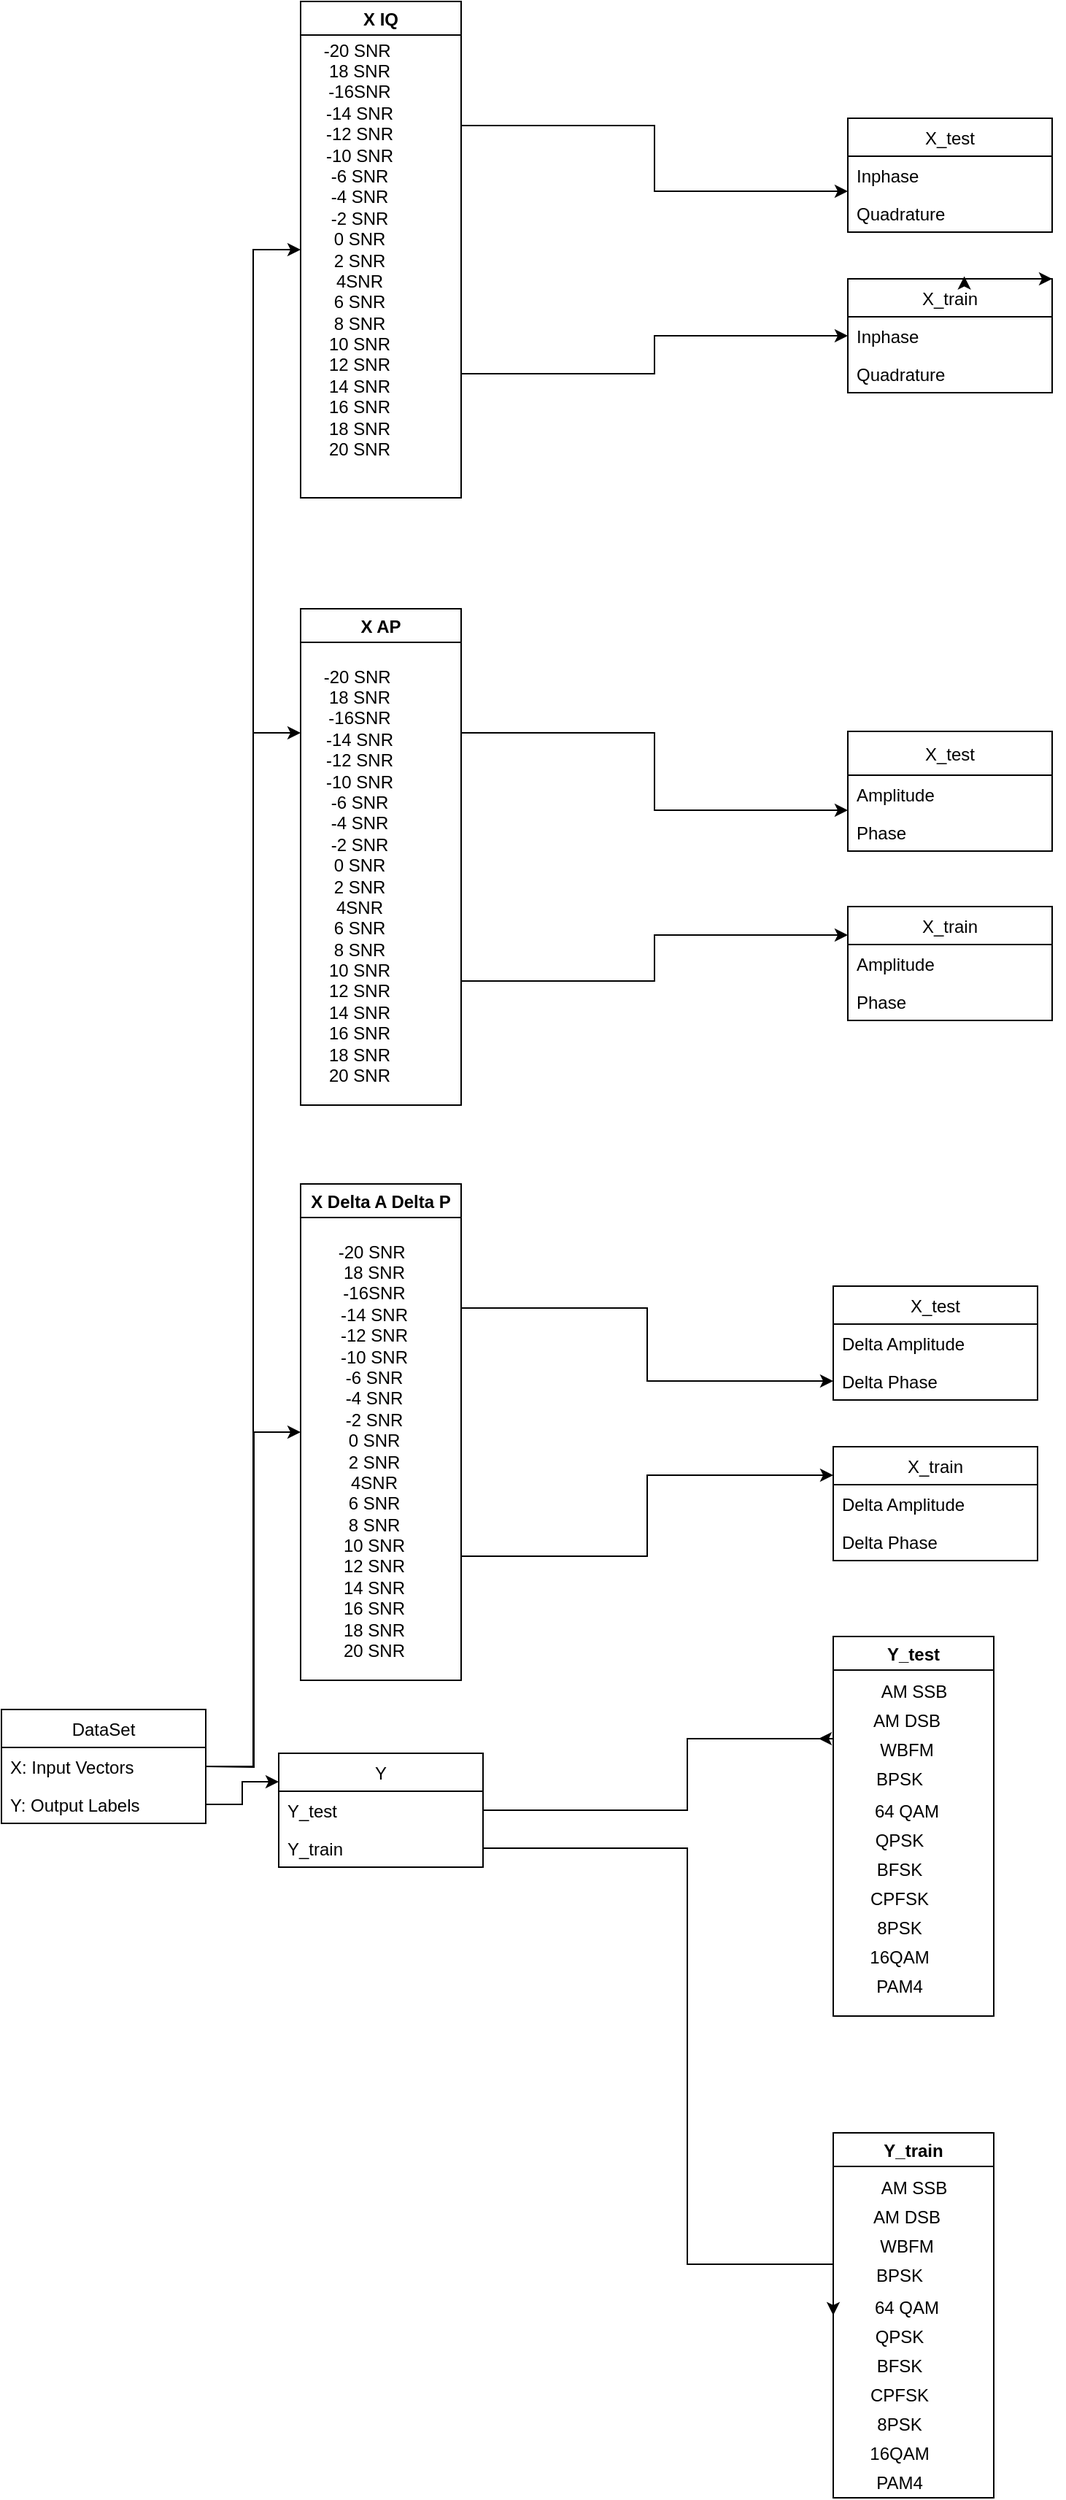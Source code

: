 <mxfile version="14.7.3" type="github">
  <diagram id="C5RBs43oDa-KdzZeNtuy" name="Page-1">
    <mxGraphModel dx="4088" dy="3069" grid="1" gridSize="10" guides="1" tooltips="1" connect="1" arrows="1" fold="1" page="1" pageScale="1" pageWidth="827" pageHeight="1169" math="0" shadow="0">
      <root>
        <mxCell id="WIyWlLk6GJQsqaUBKTNV-0" />
        <mxCell id="WIyWlLk6GJQsqaUBKTNV-1" parent="WIyWlLk6GJQsqaUBKTNV-0" />
        <mxCell id="sNdO-N4uLc9RXzIMHpv_-0" value="X_test" style="swimlane;fontStyle=0;childLayout=stackLayout;horizontal=1;startSize=26;horizontalStack=0;resizeParent=1;resizeParentMax=0;resizeLast=0;collapsible=1;marginBottom=0;" vertex="1" parent="WIyWlLk6GJQsqaUBKTNV-1">
          <mxGeometry x="590" y="200" width="140" height="78" as="geometry" />
        </mxCell>
        <mxCell id="sNdO-N4uLc9RXzIMHpv_-1" value="Delta Amplitude" style="text;strokeColor=none;fillColor=none;align=left;verticalAlign=top;spacingLeft=4;spacingRight=4;overflow=hidden;rotatable=0;points=[[0,0.5],[1,0.5]];portConstraint=eastwest;" vertex="1" parent="sNdO-N4uLc9RXzIMHpv_-0">
          <mxGeometry y="26" width="140" height="26" as="geometry" />
        </mxCell>
        <mxCell id="sNdO-N4uLc9RXzIMHpv_-2" value="Delta Phase" style="text;strokeColor=none;fillColor=none;align=left;verticalAlign=top;spacingLeft=4;spacingRight=4;overflow=hidden;rotatable=0;points=[[0,0.5],[1,0.5]];portConstraint=eastwest;" vertex="1" parent="sNdO-N4uLc9RXzIMHpv_-0">
          <mxGeometry y="52" width="140" height="26" as="geometry" />
        </mxCell>
        <mxCell id="sNdO-N4uLc9RXzIMHpv_-3" value="DataSet" style="swimlane;fontStyle=0;childLayout=stackLayout;horizontal=1;startSize=26;horizontalStack=0;resizeParent=1;resizeParentMax=0;resizeLast=0;collapsible=1;marginBottom=0;" vertex="1" parent="WIyWlLk6GJQsqaUBKTNV-1">
          <mxGeometry x="20" y="490" width="140" height="78" as="geometry">
            <mxRectangle x="200" y="140" width="50" height="26" as="alternateBounds" />
          </mxGeometry>
        </mxCell>
        <mxCell id="sNdO-N4uLc9RXzIMHpv_-4" value="X: Input Vectors" style="text;strokeColor=none;fillColor=none;align=left;verticalAlign=top;spacingLeft=4;spacingRight=4;overflow=hidden;rotatable=0;points=[[0,0.5],[1,0.5]];portConstraint=eastwest;" vertex="1" parent="sNdO-N4uLc9RXzIMHpv_-3">
          <mxGeometry y="26" width="140" height="26" as="geometry" />
        </mxCell>
        <mxCell id="sNdO-N4uLc9RXzIMHpv_-5" value="Y: Output Labels" style="text;strokeColor=none;fillColor=none;align=left;verticalAlign=top;spacingLeft=4;spacingRight=4;overflow=hidden;rotatable=0;points=[[0,0.5],[1,0.5]];portConstraint=eastwest;" vertex="1" parent="sNdO-N4uLc9RXzIMHpv_-3">
          <mxGeometry y="52" width="140" height="26" as="geometry" />
        </mxCell>
        <mxCell id="sNdO-N4uLc9RXzIMHpv_-9" value="Y" style="swimlane;fontStyle=0;childLayout=stackLayout;horizontal=1;startSize=26;horizontalStack=0;resizeParent=1;resizeParentMax=0;resizeLast=0;collapsible=1;marginBottom=0;" vertex="1" parent="WIyWlLk6GJQsqaUBKTNV-1">
          <mxGeometry x="210" y="520" width="140" height="78" as="geometry">
            <mxRectangle x="200" y="140" width="50" height="26" as="alternateBounds" />
          </mxGeometry>
        </mxCell>
        <mxCell id="sNdO-N4uLc9RXzIMHpv_-10" value="Y_test" style="text;strokeColor=none;fillColor=none;align=left;verticalAlign=top;spacingLeft=4;spacingRight=4;overflow=hidden;rotatable=0;points=[[0,0.5],[1,0.5]];portConstraint=eastwest;" vertex="1" parent="sNdO-N4uLc9RXzIMHpv_-9">
          <mxGeometry y="26" width="140" height="26" as="geometry" />
        </mxCell>
        <mxCell id="sNdO-N4uLc9RXzIMHpv_-11" value="Y_train" style="text;strokeColor=none;fillColor=none;align=left;verticalAlign=top;spacingLeft=4;spacingRight=4;overflow=hidden;rotatable=0;points=[[0,0.5],[1,0.5]];portConstraint=eastwest;" vertex="1" parent="sNdO-N4uLc9RXzIMHpv_-9">
          <mxGeometry y="52" width="140" height="26" as="geometry" />
        </mxCell>
        <mxCell id="sNdO-N4uLc9RXzIMHpv_-13" style="edgeStyle=orthogonalEdgeStyle;rounded=0;orthogonalLoop=1;jettySize=auto;html=1;exitX=1;exitY=0.5;exitDx=0;exitDy=0;entryX=0;entryY=0.25;entryDx=0;entryDy=0;" edge="1" parent="WIyWlLk6GJQsqaUBKTNV-1" source="sNdO-N4uLc9RXzIMHpv_-5" target="sNdO-N4uLc9RXzIMHpv_-9">
          <mxGeometry relative="1" as="geometry" />
        </mxCell>
        <mxCell id="sNdO-N4uLc9RXzIMHpv_-14" value="X_train" style="swimlane;fontStyle=0;childLayout=stackLayout;horizontal=1;startSize=26;horizontalStack=0;resizeParent=1;resizeParentMax=0;resizeLast=0;collapsible=1;marginBottom=0;" vertex="1" parent="WIyWlLk6GJQsqaUBKTNV-1">
          <mxGeometry x="590" y="310" width="140" height="78" as="geometry" />
        </mxCell>
        <mxCell id="sNdO-N4uLc9RXzIMHpv_-15" value="Delta Amplitude" style="text;strokeColor=none;fillColor=none;align=left;verticalAlign=top;spacingLeft=4;spacingRight=4;overflow=hidden;rotatable=0;points=[[0,0.5],[1,0.5]];portConstraint=eastwest;" vertex="1" parent="sNdO-N4uLc9RXzIMHpv_-14">
          <mxGeometry y="26" width="140" height="26" as="geometry" />
        </mxCell>
        <mxCell id="sNdO-N4uLc9RXzIMHpv_-16" value="Delta Phase" style="text;strokeColor=none;fillColor=none;align=left;verticalAlign=top;spacingLeft=4;spacingRight=4;overflow=hidden;rotatable=0;points=[[0,0.5],[1,0.5]];portConstraint=eastwest;" vertex="1" parent="sNdO-N4uLc9RXzIMHpv_-14">
          <mxGeometry y="52" width="140" height="26" as="geometry" />
        </mxCell>
        <mxCell id="sNdO-N4uLc9RXzIMHpv_-18" style="edgeStyle=orthogonalEdgeStyle;rounded=0;orthogonalLoop=1;jettySize=auto;html=1;entryX=0;entryY=0.25;entryDx=0;entryDy=0;exitX=1;exitY=0.75;exitDx=0;exitDy=0;" edge="1" parent="WIyWlLk6GJQsqaUBKTNV-1" source="sNdO-N4uLc9RXzIMHpv_-76" target="sNdO-N4uLc9RXzIMHpv_-14">
          <mxGeometry relative="1" as="geometry">
            <mxPoint x="280" y="270" as="sourcePoint" />
          </mxGeometry>
        </mxCell>
        <mxCell id="sNdO-N4uLc9RXzIMHpv_-19" value="Y_test" style="swimlane;" vertex="1" parent="WIyWlLk6GJQsqaUBKTNV-1">
          <mxGeometry x="590" y="440" width="110" height="260" as="geometry" />
        </mxCell>
        <mxCell id="sNdO-N4uLc9RXzIMHpv_-20" value="AM DSB" style="text;html=1;align=center;verticalAlign=middle;resizable=0;points=[];autosize=1;strokeColor=none;" vertex="1" parent="sNdO-N4uLc9RXzIMHpv_-19">
          <mxGeometry x="20" y="48" width="60" height="20" as="geometry" />
        </mxCell>
        <mxCell id="sNdO-N4uLc9RXzIMHpv_-21" value="AM SSB" style="text;html=1;align=center;verticalAlign=middle;resizable=0;points=[];autosize=1;strokeColor=none;" vertex="1" parent="sNdO-N4uLc9RXzIMHpv_-19">
          <mxGeometry x="25" y="28" width="60" height="20" as="geometry" />
        </mxCell>
        <mxCell id="sNdO-N4uLc9RXzIMHpv_-22" value="QPSK" style="text;html=1;align=center;verticalAlign=middle;resizable=0;points=[];autosize=1;strokeColor=none;" vertex="1" parent="sNdO-N4uLc9RXzIMHpv_-19">
          <mxGeometry x="20" y="130" width="50" height="20" as="geometry" />
        </mxCell>
        <mxCell id="sNdO-N4uLc9RXzIMHpv_-23" value="BPSK" style="text;html=1;align=center;verticalAlign=middle;resizable=0;points=[];autosize=1;strokeColor=none;" vertex="1" parent="sNdO-N4uLc9RXzIMHpv_-19">
          <mxGeometry x="20" y="88" width="50" height="20" as="geometry" />
        </mxCell>
        <mxCell id="sNdO-N4uLc9RXzIMHpv_-24" value="WBFM" style="text;html=1;align=center;verticalAlign=middle;resizable=0;points=[];autosize=1;strokeColor=none;" vertex="1" parent="sNdO-N4uLc9RXzIMHpv_-19">
          <mxGeometry x="25" y="68" width="50" height="20" as="geometry" />
        </mxCell>
        <mxCell id="sNdO-N4uLc9RXzIMHpv_-25" value="16QAM" style="text;html=1;align=center;verticalAlign=middle;resizable=0;points=[];autosize=1;strokeColor=none;" vertex="1" parent="sNdO-N4uLc9RXzIMHpv_-19">
          <mxGeometry x="15" y="210" width="60" height="20" as="geometry" />
        </mxCell>
        <mxCell id="sNdO-N4uLc9RXzIMHpv_-26" value="BFSK" style="text;html=1;align=center;verticalAlign=middle;resizable=0;points=[];autosize=1;strokeColor=none;" vertex="1" parent="sNdO-N4uLc9RXzIMHpv_-19">
          <mxGeometry x="20" y="150" width="50" height="20" as="geometry" />
        </mxCell>
        <mxCell id="sNdO-N4uLc9RXzIMHpv_-27" value="CPFSK" style="text;html=1;align=center;verticalAlign=middle;resizable=0;points=[];autosize=1;strokeColor=none;" vertex="1" parent="sNdO-N4uLc9RXzIMHpv_-19">
          <mxGeometry x="15" y="170" width="60" height="20" as="geometry" />
        </mxCell>
        <mxCell id="sNdO-N4uLc9RXzIMHpv_-28" value="64 QAM" style="text;html=1;align=center;verticalAlign=middle;resizable=0;points=[];autosize=1;strokeColor=none;" vertex="1" parent="sNdO-N4uLc9RXzIMHpv_-19">
          <mxGeometry x="20" y="110" width="60" height="20" as="geometry" />
        </mxCell>
        <mxCell id="sNdO-N4uLc9RXzIMHpv_-29" value="8PSK" style="text;html=1;align=center;verticalAlign=middle;resizable=0;points=[];autosize=1;strokeColor=none;" vertex="1" parent="sNdO-N4uLc9RXzIMHpv_-19">
          <mxGeometry x="20" y="190" width="50" height="20" as="geometry" />
        </mxCell>
        <mxCell id="sNdO-N4uLc9RXzIMHpv_-30" value="PAM4" style="text;html=1;align=center;verticalAlign=middle;resizable=0;points=[];autosize=1;strokeColor=none;" vertex="1" parent="sNdO-N4uLc9RXzIMHpv_-19">
          <mxGeometry x="20" y="230" width="50" height="20" as="geometry" />
        </mxCell>
        <mxCell id="sNdO-N4uLc9RXzIMHpv_-31" value="Y_train" style="swimlane;" vertex="1" parent="WIyWlLk6GJQsqaUBKTNV-1">
          <mxGeometry x="590" y="780" width="110" height="250" as="geometry" />
        </mxCell>
        <mxCell id="sNdO-N4uLc9RXzIMHpv_-32" value="AM DSB" style="text;html=1;align=center;verticalAlign=middle;resizable=0;points=[];autosize=1;strokeColor=none;" vertex="1" parent="sNdO-N4uLc9RXzIMHpv_-31">
          <mxGeometry x="20" y="48" width="60" height="20" as="geometry" />
        </mxCell>
        <mxCell id="sNdO-N4uLc9RXzIMHpv_-33" value="AM SSB" style="text;html=1;align=center;verticalAlign=middle;resizable=0;points=[];autosize=1;strokeColor=none;" vertex="1" parent="sNdO-N4uLc9RXzIMHpv_-31">
          <mxGeometry x="25" y="28" width="60" height="20" as="geometry" />
        </mxCell>
        <mxCell id="sNdO-N4uLc9RXzIMHpv_-34" value="QPSK" style="text;html=1;align=center;verticalAlign=middle;resizable=0;points=[];autosize=1;strokeColor=none;" vertex="1" parent="sNdO-N4uLc9RXzIMHpv_-31">
          <mxGeometry x="20" y="130" width="50" height="20" as="geometry" />
        </mxCell>
        <mxCell id="sNdO-N4uLc9RXzIMHpv_-35" value="BPSK" style="text;html=1;align=center;verticalAlign=middle;resizable=0;points=[];autosize=1;strokeColor=none;" vertex="1" parent="sNdO-N4uLc9RXzIMHpv_-31">
          <mxGeometry x="20" y="88" width="50" height="20" as="geometry" />
        </mxCell>
        <mxCell id="sNdO-N4uLc9RXzIMHpv_-36" value="WBFM" style="text;html=1;align=center;verticalAlign=middle;resizable=0;points=[];autosize=1;strokeColor=none;" vertex="1" parent="sNdO-N4uLc9RXzIMHpv_-31">
          <mxGeometry x="25" y="68" width="50" height="20" as="geometry" />
        </mxCell>
        <mxCell id="sNdO-N4uLc9RXzIMHpv_-37" value="16QAM" style="text;html=1;align=center;verticalAlign=middle;resizable=0;points=[];autosize=1;strokeColor=none;" vertex="1" parent="sNdO-N4uLc9RXzIMHpv_-31">
          <mxGeometry x="15" y="210" width="60" height="20" as="geometry" />
        </mxCell>
        <mxCell id="sNdO-N4uLc9RXzIMHpv_-38" value="BFSK" style="text;html=1;align=center;verticalAlign=middle;resizable=0;points=[];autosize=1;strokeColor=none;" vertex="1" parent="sNdO-N4uLc9RXzIMHpv_-31">
          <mxGeometry x="20" y="150" width="50" height="20" as="geometry" />
        </mxCell>
        <mxCell id="sNdO-N4uLc9RXzIMHpv_-39" value="CPFSK" style="text;html=1;align=center;verticalAlign=middle;resizable=0;points=[];autosize=1;strokeColor=none;" vertex="1" parent="sNdO-N4uLc9RXzIMHpv_-31">
          <mxGeometry x="15" y="170" width="60" height="20" as="geometry" />
        </mxCell>
        <mxCell id="sNdO-N4uLc9RXzIMHpv_-40" value="64 QAM" style="text;html=1;align=center;verticalAlign=middle;resizable=0;points=[];autosize=1;strokeColor=none;" vertex="1" parent="sNdO-N4uLc9RXzIMHpv_-31">
          <mxGeometry x="20" y="110" width="60" height="20" as="geometry" />
        </mxCell>
        <mxCell id="sNdO-N4uLc9RXzIMHpv_-41" value="8PSK" style="text;html=1;align=center;verticalAlign=middle;resizable=0;points=[];autosize=1;strokeColor=none;" vertex="1" parent="sNdO-N4uLc9RXzIMHpv_-31">
          <mxGeometry x="20" y="190" width="50" height="20" as="geometry" />
        </mxCell>
        <mxCell id="sNdO-N4uLc9RXzIMHpv_-42" value="PAM4" style="text;html=1;align=center;verticalAlign=middle;resizable=0;points=[];autosize=1;strokeColor=none;" vertex="1" parent="sNdO-N4uLc9RXzIMHpv_-31">
          <mxGeometry x="20" y="230" width="50" height="20" as="geometry" />
        </mxCell>
        <mxCell id="sNdO-N4uLc9RXzIMHpv_-43" style="edgeStyle=orthogonalEdgeStyle;rounded=0;orthogonalLoop=1;jettySize=auto;html=1;exitX=1;exitY=0.5;exitDx=0;exitDy=0;" edge="1" parent="WIyWlLk6GJQsqaUBKTNV-1" source="sNdO-N4uLc9RXzIMHpv_-10">
          <mxGeometry relative="1" as="geometry">
            <mxPoint x="580" y="510" as="targetPoint" />
            <Array as="points">
              <mxPoint x="490" y="559" />
              <mxPoint x="490" y="510" />
              <mxPoint x="590" y="510" />
            </Array>
          </mxGeometry>
        </mxCell>
        <mxCell id="sNdO-N4uLc9RXzIMHpv_-44" style="edgeStyle=orthogonalEdgeStyle;rounded=0;orthogonalLoop=1;jettySize=auto;html=1;exitX=1;exitY=0.5;exitDx=0;exitDy=0;entryX=0;entryY=0.5;entryDx=0;entryDy=0;" edge="1" parent="WIyWlLk6GJQsqaUBKTNV-1" source="sNdO-N4uLc9RXzIMHpv_-11" target="sNdO-N4uLc9RXzIMHpv_-31">
          <mxGeometry relative="1" as="geometry">
            <Array as="points">
              <mxPoint x="490" y="585" />
              <mxPoint x="490" y="870" />
              <mxPoint x="590" y="870" />
            </Array>
          </mxGeometry>
        </mxCell>
        <mxCell id="sNdO-N4uLc9RXzIMHpv_-52" value="X_test" style="swimlane;fontStyle=0;childLayout=stackLayout;horizontal=1;startSize=30;horizontalStack=0;resizeParent=1;resizeParentMax=0;resizeLast=0;collapsible=1;marginBottom=0;" vertex="1" parent="WIyWlLk6GJQsqaUBKTNV-1">
          <mxGeometry x="600" y="-180" width="140" height="82" as="geometry" />
        </mxCell>
        <mxCell id="sNdO-N4uLc9RXzIMHpv_-53" value="Amplitude" style="text;strokeColor=none;fillColor=none;align=left;verticalAlign=top;spacingLeft=4;spacingRight=4;overflow=hidden;rotatable=0;points=[[0,0.5],[1,0.5]];portConstraint=eastwest;" vertex="1" parent="sNdO-N4uLc9RXzIMHpv_-52">
          <mxGeometry y="30" width="140" height="26" as="geometry" />
        </mxCell>
        <mxCell id="sNdO-N4uLc9RXzIMHpv_-54" value="Phase" style="text;strokeColor=none;fillColor=none;align=left;verticalAlign=top;spacingLeft=4;spacingRight=4;overflow=hidden;rotatable=0;points=[[0,0.5],[1,0.5]];portConstraint=eastwest;" vertex="1" parent="sNdO-N4uLc9RXzIMHpv_-52">
          <mxGeometry y="56" width="140" height="26" as="geometry" />
        </mxCell>
        <mxCell id="sNdO-N4uLc9RXzIMHpv_-55" value="X_train" style="swimlane;fontStyle=0;childLayout=stackLayout;horizontal=1;startSize=26;horizontalStack=0;resizeParent=1;resizeParentMax=0;resizeLast=0;collapsible=1;marginBottom=0;" vertex="1" parent="WIyWlLk6GJQsqaUBKTNV-1">
          <mxGeometry x="600" y="-60" width="140" height="78" as="geometry" />
        </mxCell>
        <mxCell id="sNdO-N4uLc9RXzIMHpv_-56" value="Amplitude" style="text;strokeColor=none;fillColor=none;align=left;verticalAlign=top;spacingLeft=4;spacingRight=4;overflow=hidden;rotatable=0;points=[[0,0.5],[1,0.5]];portConstraint=eastwest;" vertex="1" parent="sNdO-N4uLc9RXzIMHpv_-55">
          <mxGeometry y="26" width="140" height="26" as="geometry" />
        </mxCell>
        <mxCell id="sNdO-N4uLc9RXzIMHpv_-57" value="Phase" style="text;strokeColor=none;fillColor=none;align=left;verticalAlign=top;spacingLeft=4;spacingRight=4;overflow=hidden;rotatable=0;points=[[0,0.5],[1,0.5]];portConstraint=eastwest;" vertex="1" parent="sNdO-N4uLc9RXzIMHpv_-55">
          <mxGeometry y="52" width="140" height="26" as="geometry" />
        </mxCell>
        <mxCell id="sNdO-N4uLc9RXzIMHpv_-58" style="edgeStyle=orthogonalEdgeStyle;rounded=0;orthogonalLoop=1;jettySize=auto;html=1;exitX=1;exitY=0.25;exitDx=0;exitDy=0;entryX=0;entryY=0.923;entryDx=0;entryDy=0;entryPerimeter=0;" edge="1" parent="WIyWlLk6GJQsqaUBKTNV-1" target="sNdO-N4uLc9RXzIMHpv_-53" source="sNdO-N4uLc9RXzIMHpv_-73">
          <mxGeometry relative="1" as="geometry">
            <mxPoint x="390" y="-66" as="sourcePoint" />
          </mxGeometry>
        </mxCell>
        <mxCell id="sNdO-N4uLc9RXzIMHpv_-59" style="edgeStyle=orthogonalEdgeStyle;rounded=0;orthogonalLoop=1;jettySize=auto;html=1;exitX=1;exitY=0.75;exitDx=0;exitDy=0;entryX=0;entryY=0.25;entryDx=0;entryDy=0;" edge="1" parent="WIyWlLk6GJQsqaUBKTNV-1" target="sNdO-N4uLc9RXzIMHpv_-55" source="sNdO-N4uLc9RXzIMHpv_-73">
          <mxGeometry relative="1" as="geometry">
            <mxPoint x="390" y="-40" as="sourcePoint" />
          </mxGeometry>
        </mxCell>
        <mxCell id="sNdO-N4uLc9RXzIMHpv_-60" value="X_test" style="swimlane;fontStyle=0;childLayout=stackLayout;horizontal=1;startSize=26;horizontalStack=0;resizeParent=1;resizeParentMax=0;resizeLast=0;collapsible=1;marginBottom=0;" vertex="1" parent="WIyWlLk6GJQsqaUBKTNV-1">
          <mxGeometry x="600" y="-600" width="140" height="78" as="geometry" />
        </mxCell>
        <mxCell id="sNdO-N4uLc9RXzIMHpv_-61" value="Inphase" style="text;strokeColor=none;fillColor=none;align=left;verticalAlign=top;spacingLeft=4;spacingRight=4;overflow=hidden;rotatable=0;points=[[0,0.5],[1,0.5]];portConstraint=eastwest;" vertex="1" parent="sNdO-N4uLc9RXzIMHpv_-60">
          <mxGeometry y="26" width="140" height="26" as="geometry" />
        </mxCell>
        <mxCell id="sNdO-N4uLc9RXzIMHpv_-62" value="Quadrature" style="text;strokeColor=none;fillColor=none;align=left;verticalAlign=top;spacingLeft=4;spacingRight=4;overflow=hidden;rotatable=0;points=[[0,0.5],[1,0.5]];portConstraint=eastwest;" vertex="1" parent="sNdO-N4uLc9RXzIMHpv_-60">
          <mxGeometry y="52" width="140" height="26" as="geometry" />
        </mxCell>
        <mxCell id="sNdO-N4uLc9RXzIMHpv_-63" value="X_train" style="swimlane;fontStyle=0;childLayout=stackLayout;horizontal=1;startSize=26;horizontalStack=0;resizeParent=1;resizeParentMax=0;resizeLast=0;collapsible=1;marginBottom=0;" vertex="1" parent="WIyWlLk6GJQsqaUBKTNV-1">
          <mxGeometry x="600" y="-490" width="140" height="78" as="geometry" />
        </mxCell>
        <mxCell id="sNdO-N4uLc9RXzIMHpv_-64" value="Inphase" style="text;strokeColor=none;fillColor=none;align=left;verticalAlign=top;spacingLeft=4;spacingRight=4;overflow=hidden;rotatable=0;points=[[0,0.5],[1,0.5]];portConstraint=eastwest;" vertex="1" parent="sNdO-N4uLc9RXzIMHpv_-63">
          <mxGeometry y="26" width="140" height="26" as="geometry" />
        </mxCell>
        <mxCell id="sNdO-N4uLc9RXzIMHpv_-65" value="Quadrature" style="text;strokeColor=none;fillColor=none;align=left;verticalAlign=top;spacingLeft=4;spacingRight=4;overflow=hidden;rotatable=0;points=[[0,0.5],[1,0.5]];portConstraint=eastwest;" vertex="1" parent="sNdO-N4uLc9RXzIMHpv_-63">
          <mxGeometry y="52" width="140" height="26" as="geometry" />
        </mxCell>
        <mxCell id="sNdO-N4uLc9RXzIMHpv_-66" style="edgeStyle=orthogonalEdgeStyle;rounded=0;orthogonalLoop=1;jettySize=auto;html=1;entryX=0;entryY=0.923;entryDx=0;entryDy=0;entryPerimeter=0;exitX=1;exitY=0.25;exitDx=0;exitDy=0;" edge="1" parent="WIyWlLk6GJQsqaUBKTNV-1" target="sNdO-N4uLc9RXzIMHpv_-61" source="sNdO-N4uLc9RXzIMHpv_-68">
          <mxGeometry relative="1" as="geometry">
            <mxPoint x="250" y="-430" as="sourcePoint" />
          </mxGeometry>
        </mxCell>
        <mxCell id="sNdO-N4uLc9RXzIMHpv_-88" style="edgeStyle=orthogonalEdgeStyle;rounded=0;orthogonalLoop=1;jettySize=auto;html=1;exitX=1;exitY=0.75;exitDx=0;exitDy=0;entryX=0;entryY=0.5;entryDx=0;entryDy=0;" edge="1" parent="WIyWlLk6GJQsqaUBKTNV-1" source="sNdO-N4uLc9RXzIMHpv_-68" target="sNdO-N4uLc9RXzIMHpv_-64">
          <mxGeometry relative="1" as="geometry" />
        </mxCell>
        <mxCell id="sNdO-N4uLc9RXzIMHpv_-68" value="X IQ" style="swimlane;" vertex="1" parent="WIyWlLk6GJQsqaUBKTNV-1">
          <mxGeometry x="225" y="-680" width="110" height="340" as="geometry" />
        </mxCell>
        <mxCell id="sNdO-N4uLc9RXzIMHpv_-70" value="-20 SNR&amp;nbsp;&lt;br&gt;18 SNR&lt;br&gt;-16SNR&lt;br&gt;-14 SNR&lt;br&gt;-12 SNR&lt;br&gt;-10 SNR&lt;br&gt;-6 SNR&lt;br&gt;-4 SNR&lt;br&gt;-2 SNR&lt;br&gt;0 SNR&lt;br&gt;2 SNR&lt;br&gt;4SNR&lt;br&gt;6 SNR&lt;br&gt;8 SNR&lt;br&gt;10 SNR&lt;br&gt;12 SNR&lt;br&gt;14 SNR&lt;br&gt;16 SNR&lt;br&gt;18 SNR&lt;br&gt;20 SNR&lt;br&gt;" style="text;html=1;align=center;verticalAlign=middle;resizable=0;points=[];autosize=1;strokeColor=none;" vertex="1" parent="sNdO-N4uLc9RXzIMHpv_-68">
          <mxGeometry x="10" y="25" width="60" height="290" as="geometry" />
        </mxCell>
        <mxCell id="sNdO-N4uLc9RXzIMHpv_-72" style="edgeStyle=orthogonalEdgeStyle;rounded=0;orthogonalLoop=1;jettySize=auto;html=1;exitX=0.5;exitY=0;exitDx=0;exitDy=0;entryX=0.57;entryY=-0.022;entryDx=0;entryDy=0;entryPerimeter=0;" edge="1" parent="WIyWlLk6GJQsqaUBKTNV-1" source="sNdO-N4uLc9RXzIMHpv_-63" target="sNdO-N4uLc9RXzIMHpv_-63">
          <mxGeometry relative="1" as="geometry" />
        </mxCell>
        <mxCell id="sNdO-N4uLc9RXzIMHpv_-73" value="X AP" style="swimlane;" vertex="1" parent="WIyWlLk6GJQsqaUBKTNV-1">
          <mxGeometry x="225" y="-264" width="110" height="340" as="geometry" />
        </mxCell>
        <mxCell id="sNdO-N4uLc9RXzIMHpv_-75" value="-20 SNR&amp;nbsp;&lt;br&gt;18 SNR&lt;br&gt;-16SNR&lt;br&gt;-14 SNR&lt;br&gt;-12 SNR&lt;br&gt;-10 SNR&lt;br&gt;-6 SNR&lt;br&gt;-4 SNR&lt;br&gt;-2 SNR&lt;br&gt;0 SNR&lt;br&gt;2 SNR&lt;br&gt;4SNR&lt;br&gt;6 SNR&lt;br&gt;8 SNR&lt;br&gt;10 SNR&lt;br&gt;12 SNR&lt;br&gt;14 SNR&lt;br&gt;16 SNR&lt;br&gt;18 SNR&lt;br&gt;20 SNR" style="text;html=1;align=center;verticalAlign=middle;resizable=0;points=[];autosize=1;strokeColor=none;" vertex="1" parent="sNdO-N4uLc9RXzIMHpv_-73">
          <mxGeometry x="10" y="38" width="60" height="290" as="geometry" />
        </mxCell>
        <mxCell id="sNdO-N4uLc9RXzIMHpv_-74" value="&lt;span style=&quot;color: rgba(0 , 0 , 0 , 0) ; font-family: monospace ; font-size: 0px&quot;&gt;%3CmxGraphModel%3E%3Croot%3E%3CmxCell%20id%3D%220%22%2F%3E%3CmxCell%20id%3D%221%22%20parent%3D%220%22%2F%3E%3CmxCell%20id%3D%222%22%20value%3D%22-20%20SNR%26amp%3Bnbsp%3B%26lt%3Bbr%26gt%3B18%20SNR%26lt%3Bbr%26gt%3B-16SNR%26lt%3Bbr%26gt%3B-14%20SNR%26lt%3Bbr%26gt%3B-12%20SNR%26lt%3Bbr%26gt%3B-10%20SNR%26lt%3Bbr%26gt%3B-6%20SNR%26lt%3Bbr%26gt%3B-4%20SNR%26lt%3Bbr%26gt%3B-2%20SNR%26lt%3Bbr%26gt%3B0%20SNR%26lt%3Bbr%26gt%3B2%20SNR%26lt%3Bbr%26gt%3B4SNR%26lt%3Bbr%26gt%3B6%20SNR%26lt%3Bbr%26gt%3B8%20SNR%26lt%3Bbr%26gt%3B10%20SNR%26lt%3Bbr%26gt%3B12%20SNR%26lt%3Bbr%26gt%3B14%20SNR%26lt%3Bbr%26gt%3B16%20SNR%26lt%3Bbr%26gt%3B18%20SNR%26lt%3Bbr%26gt%3B20%20SNR%26lt%3Bbr%26gt%3B%22%20style%3D%22text%3Bhtml%3D1%3Balign%3Dcenter%3BverticalAlign%3Dmiddle%3Bresizable%3D0%3Bpoints%3D%5B%5D%3Bautosize%3D1%3BstrokeColor%3Dnone%3B%22%20vertex%3D%221%22%20parent%3D%221%22%3E%3CmxGeometry%20x%3D%22150%22%20y%3D%22-495%22%20width%3D%2260%22%20height%3D%22290%22%20as%3D%22geometry%22%2F%3E%3C%2FmxCell%3E%3C%2Froot%3E%3C%2FmxGraphModel%3E&lt;/span&gt;" style="text;html=1;align=center;verticalAlign=middle;resizable=0;points=[];autosize=1;strokeColor=none;" vertex="1" parent="WIyWlLk6GJQsqaUBKTNV-1">
          <mxGeometry x="180" y="-110" width="20" height="20" as="geometry" />
        </mxCell>
        <mxCell id="sNdO-N4uLc9RXzIMHpv_-78" style="edgeStyle=orthogonalEdgeStyle;rounded=0;orthogonalLoop=1;jettySize=auto;html=1;exitX=1;exitY=0.25;exitDx=0;exitDy=0;entryX=0;entryY=0.5;entryDx=0;entryDy=0;" edge="1" parent="WIyWlLk6GJQsqaUBKTNV-1" source="sNdO-N4uLc9RXzIMHpv_-76" target="sNdO-N4uLc9RXzIMHpv_-2">
          <mxGeometry relative="1" as="geometry" />
        </mxCell>
        <mxCell id="sNdO-N4uLc9RXzIMHpv_-76" value="X Delta A Delta P" style="swimlane;" vertex="1" parent="WIyWlLk6GJQsqaUBKTNV-1">
          <mxGeometry x="225" y="130" width="110" height="340" as="geometry" />
        </mxCell>
        <mxCell id="sNdO-N4uLc9RXzIMHpv_-77" value="-20 SNR&amp;nbsp;&lt;br&gt;18 SNR&lt;br&gt;-16SNR&lt;br&gt;-14 SNR&lt;br&gt;-12 SNR&lt;br&gt;-10 SNR&lt;br&gt;-6 SNR&lt;br&gt;-4 SNR&lt;br&gt;-2 SNR&lt;br&gt;0 SNR&lt;br&gt;2 SNR&lt;br&gt;4SNR&lt;br&gt;6 SNR&lt;br&gt;8 SNR&lt;br&gt;10 SNR&lt;br&gt;12 SNR&lt;br&gt;14 SNR&lt;br&gt;16 SNR&lt;br&gt;18 SNR&lt;br&gt;20 SNR" style="text;html=1;align=center;verticalAlign=middle;resizable=0;points=[];autosize=1;strokeColor=none;" vertex="1" parent="sNdO-N4uLc9RXzIMHpv_-76">
          <mxGeometry x="20" y="38" width="60" height="290" as="geometry" />
        </mxCell>
        <mxCell id="sNdO-N4uLc9RXzIMHpv_-82" style="edgeStyle=orthogonalEdgeStyle;rounded=0;orthogonalLoop=1;jettySize=auto;html=1;entryX=0;entryY=0.5;entryDx=0;entryDy=0;" edge="1" parent="WIyWlLk6GJQsqaUBKTNV-1" target="sNdO-N4uLc9RXzIMHpv_-76">
          <mxGeometry relative="1" as="geometry">
            <mxPoint x="160" y="529" as="sourcePoint" />
          </mxGeometry>
        </mxCell>
        <mxCell id="sNdO-N4uLc9RXzIMHpv_-83" style="edgeStyle=orthogonalEdgeStyle;rounded=0;orthogonalLoop=1;jettySize=auto;html=1;exitX=1;exitY=0.5;exitDx=0;exitDy=0;entryX=0;entryY=0.25;entryDx=0;entryDy=0;" edge="1" parent="WIyWlLk6GJQsqaUBKTNV-1" source="sNdO-N4uLc9RXzIMHpv_-4" target="sNdO-N4uLc9RXzIMHpv_-73">
          <mxGeometry relative="1" as="geometry" />
        </mxCell>
        <mxCell id="sNdO-N4uLc9RXzIMHpv_-84" style="edgeStyle=orthogonalEdgeStyle;rounded=0;orthogonalLoop=1;jettySize=auto;html=1;exitX=1;exitY=0.5;exitDx=0;exitDy=0;entryX=0;entryY=0.5;entryDx=0;entryDy=0;" edge="1" parent="WIyWlLk6GJQsqaUBKTNV-1" source="sNdO-N4uLc9RXzIMHpv_-4" target="sNdO-N4uLc9RXzIMHpv_-68">
          <mxGeometry relative="1" as="geometry" />
        </mxCell>
        <mxCell id="sNdO-N4uLc9RXzIMHpv_-89" style="edgeStyle=orthogonalEdgeStyle;rounded=0;orthogonalLoop=1;jettySize=auto;html=1;exitX=0.75;exitY=0;exitDx=0;exitDy=0;entryX=1;entryY=0;entryDx=0;entryDy=0;" edge="1" parent="WIyWlLk6GJQsqaUBKTNV-1" source="sNdO-N4uLc9RXzIMHpv_-63" target="sNdO-N4uLc9RXzIMHpv_-63">
          <mxGeometry relative="1" as="geometry" />
        </mxCell>
      </root>
    </mxGraphModel>
  </diagram>
</mxfile>
